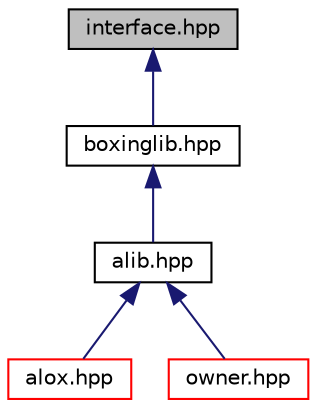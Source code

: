 digraph "interface.hpp"
{
  edge [fontname="Helvetica",fontsize="10",labelfontname="Helvetica",labelfontsize="10"];
  node [fontname="Helvetica",fontsize="10",shape=record];
  Node1 [label="interface.hpp",height=0.2,width=0.4,color="black", fillcolor="grey75", style="filled", fontcolor="black"];
  Node1 -> Node2 [dir="back",color="midnightblue",fontsize="10",style="solid",fontname="Helvetica"];
  Node2 -> Node3 [dir="back",color="midnightblue",fontsize="10",style="solid",fontname="Helvetica"];
  Node3 -> Node4 [dir="back",color="midnightblue",fontsize="10",style="solid",fontname="Helvetica"];
  Node3 -> Node22 [dir="back",color="midnightblue",fontsize="10",style="solid",fontname="Helvetica"];
  Node2 [label="boxinglib.hpp",height=0.2,width=0.4,color="black", fillcolor="white", style="filled",URL="$boxinglib_8hpp.html"];
  Node3 [label="alib.hpp",height=0.2,width=0.4,color="black", fillcolor="white", style="filled",URL="$alib_8hpp.html"];
  Node4 [label="alox.hpp",height=0.2,width=0.4,color="red", fillcolor="white", style="filled",URL="$alox_2alox_8hpp.html"];
  Node22 [label="owner.hpp",height=0.2,width=0.4,color="red", fillcolor="white", style="filled",URL="$owner_8hpp.html"];
}

